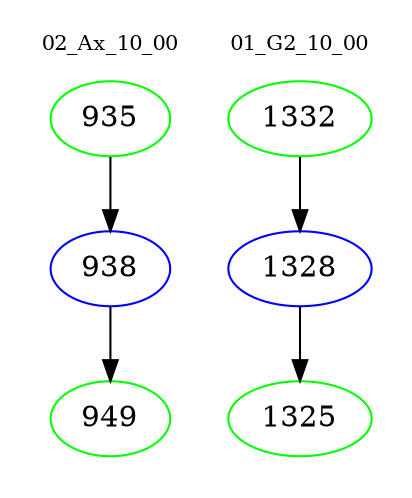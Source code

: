 digraph{
subgraph cluster_0 {
color = white
label = "02_Ax_10_00";
fontsize=10;
T0_935 [label="935", color="green"]
T0_935 -> T0_938 [color="black"]
T0_938 [label="938", color="blue"]
T0_938 -> T0_949 [color="black"]
T0_949 [label="949", color="green"]
}
subgraph cluster_1 {
color = white
label = "01_G2_10_00";
fontsize=10;
T1_1332 [label="1332", color="green"]
T1_1332 -> T1_1328 [color="black"]
T1_1328 [label="1328", color="blue"]
T1_1328 -> T1_1325 [color="black"]
T1_1325 [label="1325", color="green"]
}
}
